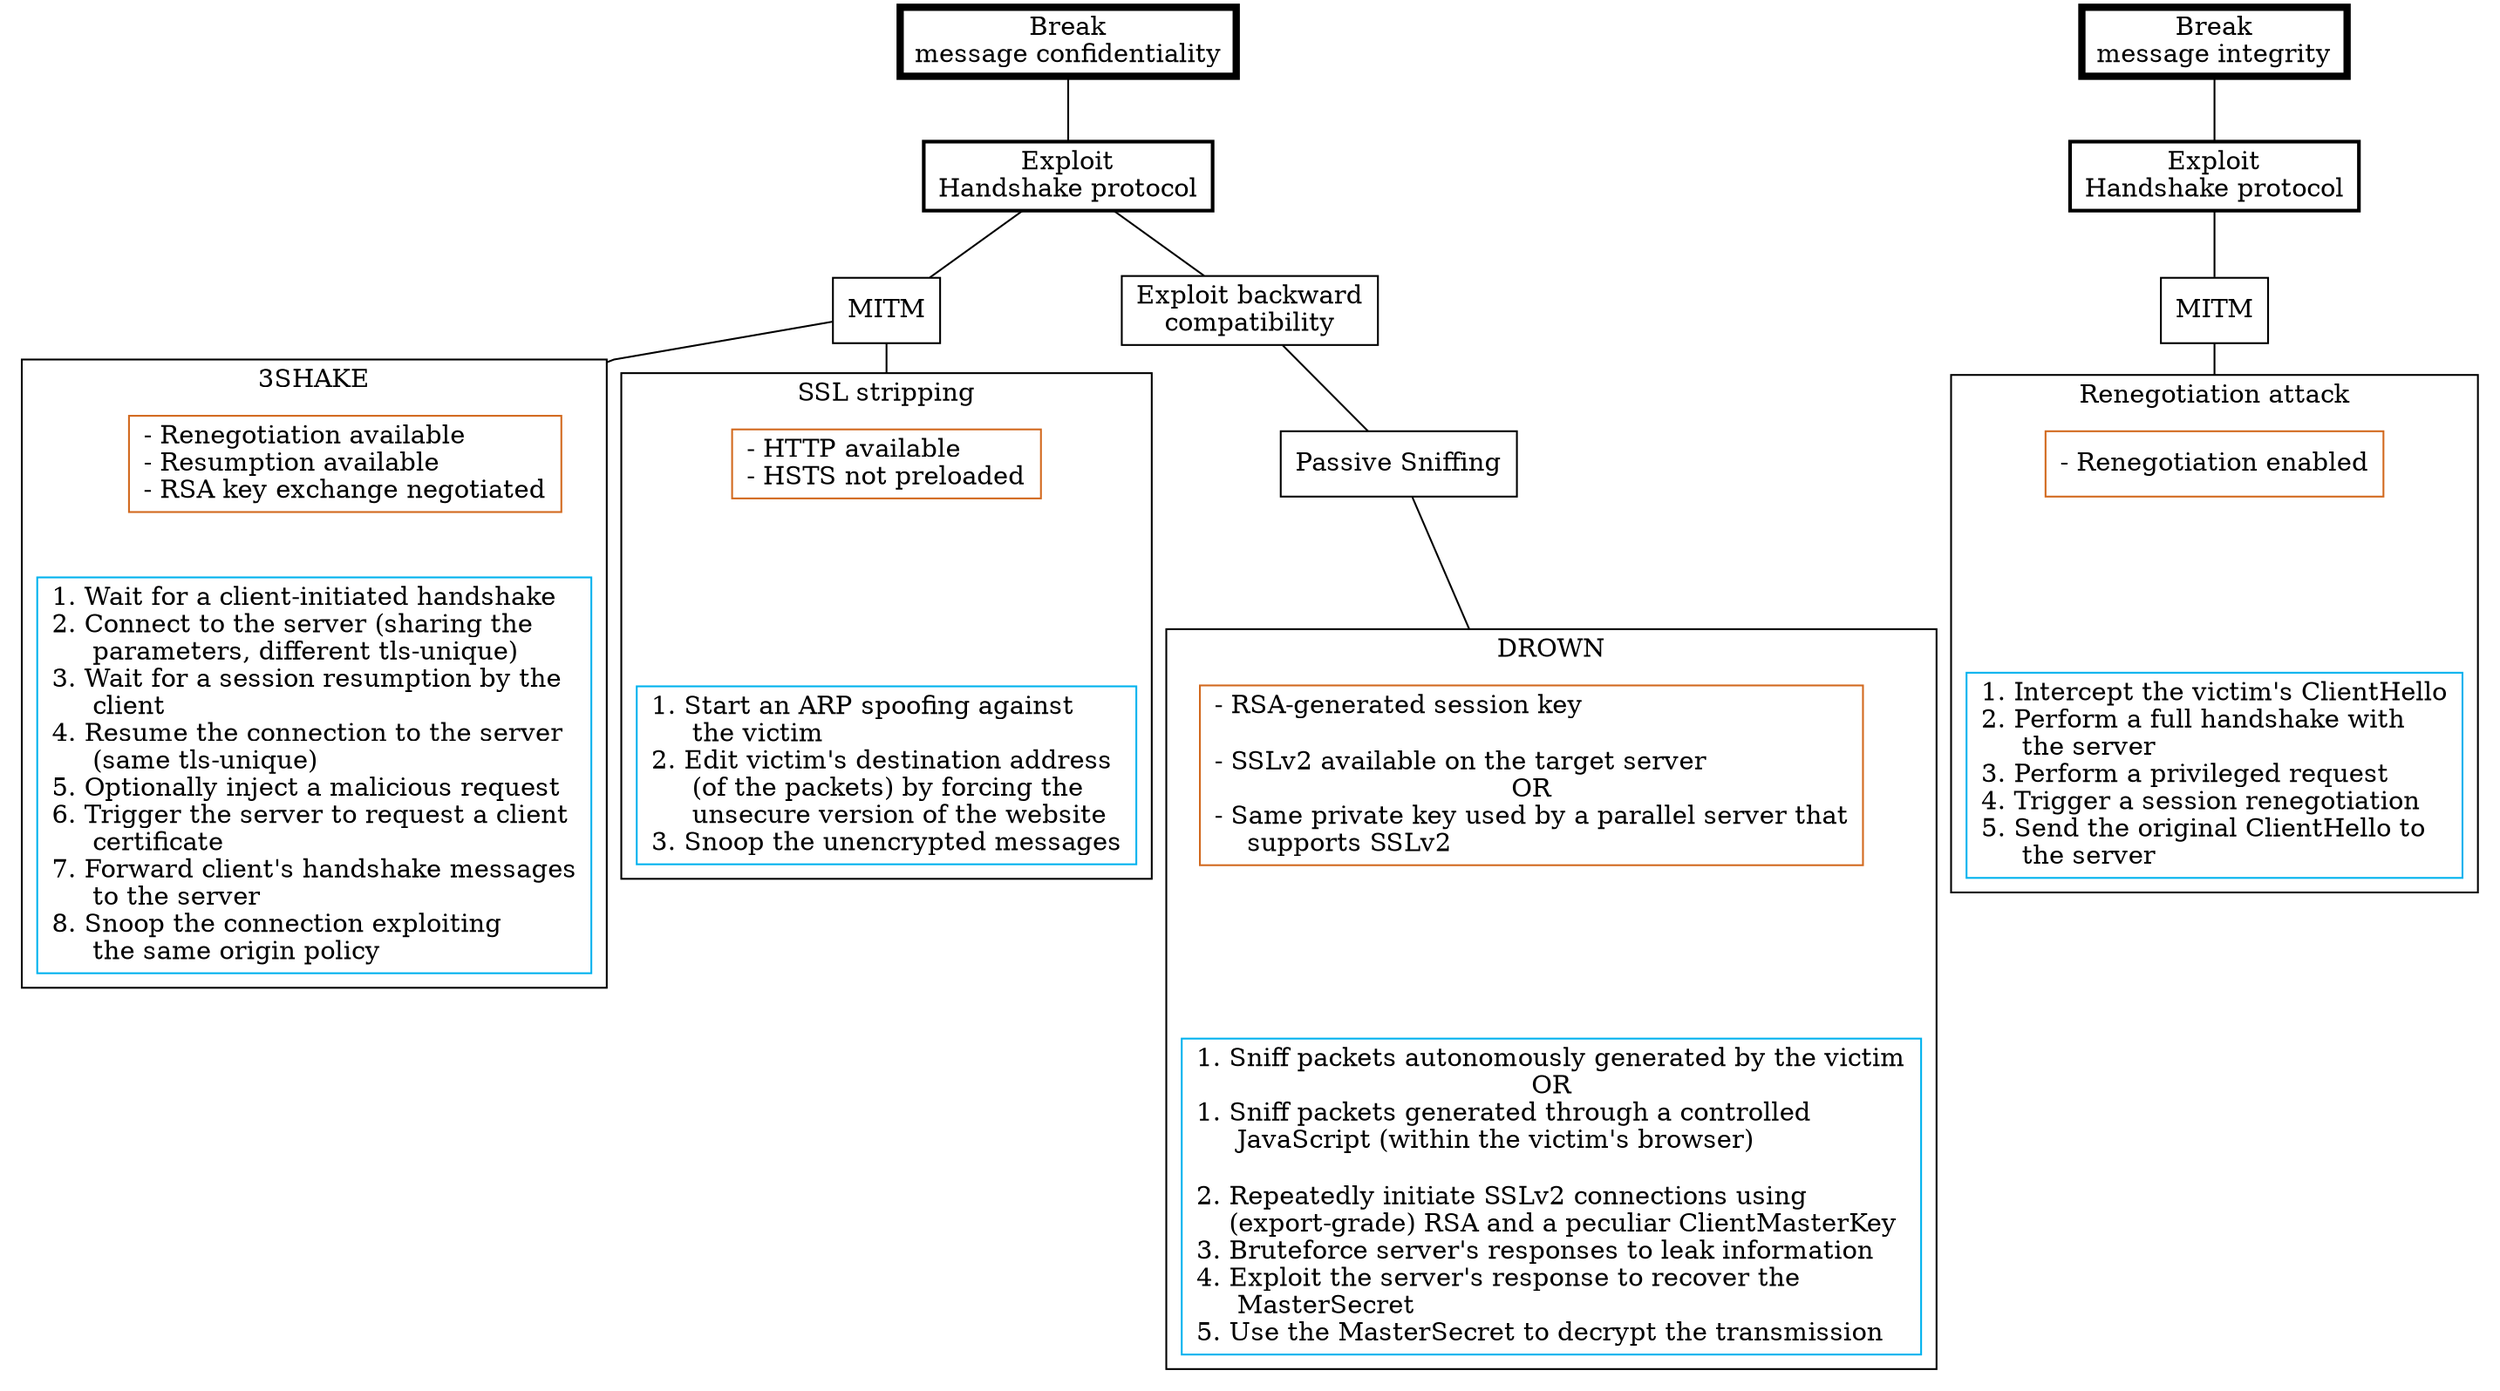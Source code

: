 graph {
#attributes
splines=polyline;
compound=true;
node [shape=box];

#legend
# "node_name" [label appearing after the rendering] /*hooks for the highlighting process*/
# NOTE: each highlight-able line must end with a slash (without a space following)

#################Confidentiality Nodes#################
##----------Parents---------
"conf_msg_C" [label = "Break\nmessage confidentiality"][penwidth=4] /* 3SHAKE HSTS_not_preloaded DROWN */
"conf_tls_hshake" [label = "Exploit\nHandshake protocol"][penwidth=2] /* 3SHAKE HSTS_not_preloaded DROWN */

"conf_legacy" [label = "Exploit backward\ncompatibility"] /* DROWN */
"conf_sniffing" [label = "Passive Sniffing"]/* DROWN */

"conf_mitm" [label = "MITM"] /* 3SHAKE HSTS_not_preloaded */

##----------Leaves----------
"conf_drown_1" [label = "- RSA-generated session key\l\n- SSLv2 available on the target server\lOR\n- Same private key used by a parallel server that\l    supports SSLv2\l"][color=chocolate]
"conf_drown_2" [label = "1. Sniff packets autonomously generated by the victim\lOR\n1. Sniff packets generated through a controlled\l     JavaScript (within the victim's browser)\l\n2. Repeatedly initiate SSLv2 connections using\l    (export-grade) RSA and a peculiar ClientMasterKey\l3. Bruteforce server's responses to leak information\l4. Exploit the server's response to recover the\l     MasterSecret\l5. Use the MasterSecret to decrypt the transmission\l"][color=deepskyblue2]

"conf_3shake_1" [label = "- Renegotiation available\l- Resumption available\l- RSA key exchange negotiated\l"][color=chocolate]
"conf_3shake_2" [label = "1. Wait for a client-initiated handshake\l2. Connect to the server (sharing the\l     parameters, different tls-unique)\l3. Wait for a session resumption by the\l     client\l4. Resume the connection to the server\l     (same tls-unique)\l5. Optionally inject a malicious request\l6. Trigger the server to request a client\l     certificate\l7. Forward client's handshake messages\l     to the server\l8. Snoop the connection exploiting\l     the same origin policy\l"][color=deepskyblue2]

"conf_stripping_1" [label = "- HTTP available\l- HSTS not preloaded\l"][color=chocolate]
"conf_stripping_2" [label = "1. Start an ARP spoofing against\l     the victim\l2. Edit victim's destination address\l     (of the packets) by forcing the\l     unsecure version of the website\l3. Snoop the unencrypted messages\l"][color=deepskyblue2]

#-----------Edges-----------
## root
	"conf_msg_C" -- "conf_tls_hshake" /* 3SHAKE HSTS_not_preloaded DROWN */

### handshake subtree
	"conf_tls_hshake" -- "conf_legacy" /* DROWN */
	"conf_tls_hshake" -- "conf_mitm" /* 3SHAKE HSTS_not_preloaded */

### legacy subtree
	"conf_legacy" -- "conf_sniffing" /* DROWN */

##### sniffing subtree
	"conf_sniffing" -- "conf_drown_1" [lhead=cluster_drown] /* DROWN */

#### MITM subtree
	"conf_mitm" -- "conf_3shake_1" [lhead=cluster_3shake]/* 3SHAKE */
	"conf_mitm" -- "conf_stripping_1" [lhead=cluster_stripping] /* HSTS_not_preloaded */

#-----------Subgraphs-----------

	subgraph cluster_drown {
		label="DROWN";
		"conf_drown_1" -- "conf_drown_2" [style=invis];
	}
	subgraph cluster_3shake {
		label="3SHAKE";
		"conf_3shake_1" -- "conf_3shake_2" [style=invis];
	}
	subgraph cluster_stripping {
		label="SSL stripping";
		"conf_stripping_1" -- "conf_stripping_2" [style=invis];
	}

#################Integrity Nodes#################
##----------Parents---------
"int_msg_I" [label = "Break\nmessage integrity"][penwidth=4] /* RENEGOTIATION */
"int_tls_hshake" [label = "Exploit\nHandshake protocol"][penwidth=2] /* RENEGOTIATION */
"int_mitm" [label = "MITM"] /* RENEGOTIATION */

##----------Leaves----------
"int_reneg_1" [label = "- Renegotiation enabled"][color=chocolate]
"int_reneg_2" [label = "1. Intercept the victim's ClientHello\l2. Perform a full handshake with\l     the server\l3. Perform a privileged request\l4. Trigger a session renegotiation\l5. Send the original ClientHello to\l     the server\l"][color=deepskyblue2]

#-----------Edges-----------
## root
	"int_msg_I" -- "int_tls_hshake"  /* RENEGOTIATION */
	"int_tls_hshake" -- "int_mitm"  /* RENEGOTIATION */
	"int_mitm" -- "int_reneg_1" [lhead=cluster_renegotiation] /* RENEGOTIATION */

#-----------Subgraphs-----------

	subgraph cluster_renegotiation {
		label="Renegotiation attack";
		"int_reneg_1" -- "int_reneg_2" [style=invis];
	}	
}
